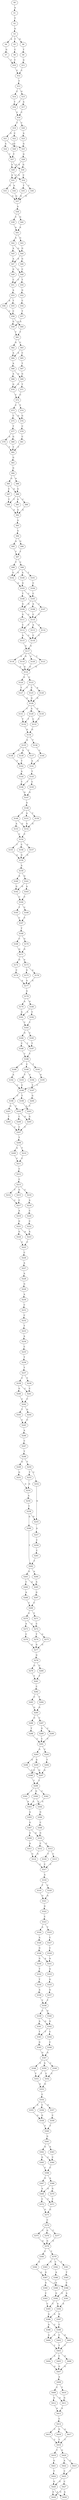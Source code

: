 strict digraph  {
	S0 -> S1 [ label = A ];
	S1 -> S2 [ label = T ];
	S2 -> S3 [ label = G ];
	S3 -> S4 [ label = A ];
	S3 -> S5 [ label = T ];
	S3 -> S6 [ label = G ];
	S4 -> S7 [ label = G ];
	S5 -> S8 [ label = C ];
	S6 -> S9 [ label = T ];
	S7 -> S10 [ label = T ];
	S8 -> S10 [ label = T ];
	S9 -> S11 [ label = G ];
	S10 -> S12 [ label = C ];
	S11 -> S12 [ label = C ];
	S12 -> S13 [ label = T ];
	S13 -> S14 [ label = C ];
	S13 -> S15 [ label = G ];
	S14 -> S16 [ label = T ];
	S15 -> S17 [ label = A ];
	S15 -> S16 [ label = T ];
	S16 -> S18 [ label = C ];
	S17 -> S18 [ label = C ];
	S18 -> S19 [ label = T ];
	S18 -> S20 [ label = C ];
	S19 -> S21 [ label = G ];
	S19 -> S22 [ label = C ];
	S20 -> S23 [ label = A ];
	S21 -> S24 [ label = A ];
	S21 -> S25 [ label = G ];
	S22 -> S26 [ label = C ];
	S23 -> S25 [ label = G ];
	S24 -> S27 [ label = T ];
	S25 -> S28 [ label = G ];
	S26 -> S27 [ label = T ];
	S27 -> S29 [ label = A ];
	S27 -> S30 [ label = G ];
	S28 -> S29 [ label = A ];
	S28 -> S30 [ label = G ];
	S29 -> S31 [ label = A ];
	S29 -> S32 [ label = C ];
	S30 -> S32 [ label = C ];
	S30 -> S31 [ label = A ];
	S31 -> S33 [ label = G ];
	S31 -> S34 [ label = A ];
	S32 -> S35 [ label = T ];
	S32 -> S36 [ label = C ];
	S33 -> S37 [ label = G ];
	S34 -> S37 [ label = G ];
	S35 -> S37 [ label = G ];
	S36 -> S37 [ label = G ];
	S37 -> S38 [ label = A ];
	S38 -> S39 [ label = C ];
	S38 -> S40 [ label = G ];
	S39 -> S41 [ label = A ];
	S40 -> S41 [ label = A ];
	S41 -> S42 [ label = A ];
	S41 -> S43 [ label = G ];
	S42 -> S44 [ label = G ];
	S42 -> S45 [ label = A ];
	S43 -> S44 [ label = G ];
	S44 -> S46 [ label = G ];
	S44 -> S47 [ label = A ];
	S45 -> S47 [ label = A ];
	S46 -> S48 [ label = C ];
	S47 -> S48 [ label = C ];
	S47 -> S49 [ label = G ];
	S48 -> S50 [ label = T ];
	S48 -> S51 [ label = C ];
	S49 -> S51 [ label = C ];
	S50 -> S52 [ label = G ];
	S51 -> S53 [ label = A ];
	S52 -> S54 [ label = C ];
	S53 -> S55 [ label = T ];
	S53 -> S56 [ label = A ];
	S54 -> S57 [ label = T ];
	S55 -> S58 [ label = C ];
	S56 -> S58 [ label = C ];
	S57 -> S59 [ label = G ];
	S58 -> S60 [ label = A ];
	S58 -> S59 [ label = G ];
	S59 -> S61 [ label = T ];
	S60 -> S61 [ label = T ];
	S61 -> S62 [ label = G ];
	S61 -> S63 [ label = C ];
	S62 -> S64 [ label = A ];
	S63 -> S65 [ label = C ];
	S63 -> S64 [ label = A ];
	S64 -> S66 [ label = A ];
	S65 -> S67 [ label = T ];
	S66 -> S68 [ label = A ];
	S66 -> S69 [ label = G ];
	S67 -> S69 [ label = G ];
	S68 -> S70 [ label = G ];
	S69 -> S71 [ label = T ];
	S69 -> S70 [ label = G ];
	S70 -> S72 [ label = C ];
	S71 -> S72 [ label = C ];
	S72 -> S73 [ label = C ];
	S72 -> S74 [ label = T ];
	S73 -> S75 [ label = C ];
	S73 -> S76 [ label = G ];
	S74 -> S76 [ label = G ];
	S75 -> S77 [ label = T ];
	S76 -> S78 [ label = C ];
	S77 -> S79 [ label = A ];
	S77 -> S80 [ label = G ];
	S78 -> S81 [ label = C ];
	S79 -> S82 [ label = T ];
	S80 -> S82 [ label = T ];
	S81 -> S82 [ label = T ];
	S82 -> S83 [ label = G ];
	S83 -> S84 [ label = G ];
	S84 -> S85 [ label = G ];
	S84 -> S86 [ label = A ];
	S85 -> S87 [ label = C ];
	S85 -> S88 [ label = G ];
	S86 -> S88 [ label = G ];
	S87 -> S89 [ label = T ];
	S88 -> S90 [ label = C ];
	S88 -> S89 [ label = T ];
	S88 -> S91 [ label = G ];
	S89 -> S92 [ label = A ];
	S90 -> S92 [ label = A ];
	S91 -> S92 [ label = A ];
	S92 -> S93 [ label = A ];
	S93 -> S94 [ label = G ];
	S94 -> S95 [ label = A ];
	S94 -> S96 [ label = G ];
	S95 -> S97 [ label = T ];
	S96 -> S97 [ label = T ];
	S97 -> S98 [ label = C ];
	S97 -> S99 [ label = T ];
	S98 -> S100 [ label = A ];
	S98 -> S101 [ label = T ];
	S98 -> S102 [ label = G ];
	S99 -> S102 [ label = G ];
	S100 -> S103 [ label = G ];
	S101 -> S104 [ label = C ];
	S102 -> S103 [ label = G ];
	S103 -> S105 [ label = C ];
	S103 -> S106 [ label = T ];
	S104 -> S105 [ label = C ];
	S105 -> S107 [ label = C ];
	S105 -> S108 [ label = A ];
	S105 -> S109 [ label = G ];
	S106 -> S109 [ label = G ];
	S107 -> S110 [ label = C ];
	S108 -> S110 [ label = C ];
	S109 -> S110 [ label = C ];
	S109 -> S111 [ label = G ];
	S110 -> S112 [ label = C ];
	S110 -> S113 [ label = A ];
	S110 -> S114 [ label = G ];
	S111 -> S112 [ label = C ];
	S112 -> S115 [ label = A ];
	S112 -> S116 [ label = C ];
	S113 -> S116 [ label = C ];
	S114 -> S116 [ label = C ];
	S115 -> S117 [ label = A ];
	S116 -> S117 [ label = A ];
	S117 -> S118 [ label = A ];
	S117 -> S119 [ label = G ];
	S117 -> S120 [ label = C ];
	S117 -> S121 [ label = T ];
	S118 -> S122 [ label = G ];
	S119 -> S122 [ label = G ];
	S120 -> S122 [ label = G ];
	S121 -> S122 [ label = G ];
	S122 -> S123 [ label = C ];
	S122 -> S124 [ label = G ];
	S123 -> S125 [ label = C ];
	S123 -> S126 [ label = A ];
	S123 -> S127 [ label = T ];
	S124 -> S127 [ label = T ];
	S125 -> S128 [ label = G ];
	S126 -> S128 [ label = G ];
	S127 -> S128 [ label = G ];
	S128 -> S129 [ label = A ];
	S128 -> S130 [ label = G ];
	S128 -> S131 [ label = C ];
	S129 -> S132 [ label = T ];
	S129 -> S133 [ label = C ];
	S130 -> S133 [ label = C ];
	S131 -> S132 [ label = T ];
	S132 -> S134 [ label = G ];
	S133 -> S134 [ label = G ];
	S134 -> S135 [ label = A ];
	S134 -> S136 [ label = T ];
	S135 -> S137 [ label = T ];
	S135 -> S138 [ label = G ];
	S135 -> S139 [ label = A ];
	S136 -> S140 [ label = C ];
	S137 -> S141 [ label = A ];
	S138 -> S142 [ label = T ];
	S139 -> S142 [ label = T ];
	S140 -> S141 [ label = A ];
	S141 -> S143 [ label = T ];
	S142 -> S144 [ label = A ];
	S143 -> S145 [ label = C ];
	S143 -> S146 [ label = T ];
	S144 -> S146 [ label = T ];
	S145 -> S147 [ label = G ];
	S146 -> S147 [ label = G ];
	S147 -> S148 [ label = G ];
	S148 -> S149 [ label = C ];
	S148 -> S150 [ label = T ];
	S148 -> S151 [ label = A ];
	S149 -> S152 [ label = G ];
	S149 -> S153 [ label = A ];
	S150 -> S152 [ label = G ];
	S151 -> S152 [ label = G ];
	S152 -> S154 [ label = C ];
	S153 -> S154 [ label = C ];
	S154 -> S155 [ label = T ];
	S154 -> S156 [ label = C ];
	S154 -> S157 [ label = G ];
	S155 -> S158 [ label = G ];
	S156 -> S158 [ label = G ];
	S157 -> S158 [ label = G ];
	S158 -> S159 [ label = A ];
	S159 -> S160 [ label = A ];
	S159 -> S161 [ label = G ];
	S160 -> S162 [ label = G ];
	S161 -> S163 [ label = A ];
	S161 -> S162 [ label = G ];
	S162 -> S164 [ label = C ];
	S163 -> S164 [ label = C ];
	S164 -> S165 [ label = T ];
	S164 -> S166 [ label = C ];
	S165 -> S167 [ label = C ];
	S166 -> S167 [ label = C ];
	S167 -> S168 [ label = T ];
	S168 -> S169 [ label = C ];
	S168 -> S170 [ label = G ];
	S169 -> S171 [ label = G ];
	S170 -> S171 [ label = G ];
	S171 -> S172 [ label = G ];
	S171 -> S173 [ label = A ];
	S172 -> S174 [ label = C ];
	S173 -> S175 [ label = G ];
	S173 -> S176 [ label = A ];
	S174 -> S177 [ label = A ];
	S175 -> S177 [ label = A ];
	S176 -> S177 [ label = A ];
	S177 -> S178 [ label = G ];
	S178 -> S179 [ label = A ];
	S178 -> S180 [ label = G ];
	S179 -> S181 [ label = A ];
	S180 -> S182 [ label = C ];
	S180 -> S181 [ label = A ];
	S181 -> S183 [ label = T ];
	S182 -> S183 [ label = T ];
	S183 -> S184 [ label = G ];
	S183 -> S185 [ label = C ];
	S184 -> S186 [ label = C ];
	S184 -> S187 [ label = T ];
	S185 -> S187 [ label = T ];
	S186 -> S188 [ label = T ];
	S187 -> S188 [ label = T ];
	S188 -> S189 [ label = G ];
	S188 -> S190 [ label = C ];
	S188 -> S191 [ label = T ];
	S189 -> S192 [ label = A ];
	S190 -> S193 [ label = T ];
	S190 -> S194 [ label = C ];
	S191 -> S195 [ label = G ];
	S192 -> S196 [ label = C ];
	S193 -> S196 [ label = C ];
	S194 -> S197 [ label = T ];
	S195 -> S196 [ label = C ];
	S196 -> S198 [ label = C ];
	S196 -> S199 [ label = T ];
	S197 -> S200 [ label = G ];
	S198 -> S201 [ label = G ];
	S198 -> S202 [ label = T ];
	S199 -> S203 [ label = A ];
	S200 -> S202 [ label = T ];
	S201 -> S204 [ label = T ];
	S202 -> S205 [ label = G ];
	S202 -> S206 [ label = C ];
	S203 -> S205 [ label = G ];
	S204 -> S207 [ label = C ];
	S205 -> S207 [ label = C ];
	S206 -> S207 [ label = C ];
	S207 -> S208 [ label = T ];
	S208 -> S209 [ label = A ];
	S208 -> S210 [ label = T ];
	S209 -> S211 [ label = C ];
	S210 -> S211 [ label = C ];
	S211 -> S212 [ label = C ];
	S212 -> S213 [ label = C ];
	S213 -> S214 [ label = T ];
	S213 -> S215 [ label = G ];
	S213 -> S216 [ label = C ];
	S214 -> S217 [ label = C ];
	S215 -> S217 [ label = C ];
	S216 -> S218 [ label = A ];
	S217 -> S219 [ label = A ];
	S218 -> S220 [ label = C ];
	S219 -> S221 [ label = G ];
	S220 -> S222 [ label = C ];
	S221 -> S223 [ label = A ];
	S221 -> S224 [ label = G ];
	S222 -> S223 [ label = A ];
	S223 -> S225 [ label = C ];
	S224 -> S225 [ label = C ];
	S225 -> S226 [ label = C ];
	S226 -> S227 [ label = A ];
	S227 -> S228 [ label = A ];
	S228 -> S229 [ label = G ];
	S229 -> S230 [ label = A ];
	S230 -> S231 [ label = C ];
	S231 -> S232 [ label = C ];
	S232 -> S233 [ label = T ];
	S233 -> S234 [ label = A ];
	S234 -> S235 [ label = C ];
	S235 -> S236 [ label = T ];
	S236 -> S237 [ label = T ];
	S237 -> S238 [ label = C ];
	S237 -> S239 [ label = T ];
	S238 -> S240 [ label = G ];
	S238 -> S241 [ label = C ];
	S239 -> S241 [ label = C ];
	S240 -> S242 [ label = C ];
	S241 -> S242 [ label = C ];
	S242 -> S243 [ label = T ];
	S242 -> S244 [ label = G ];
	S243 -> S245 [ label = C ];
	S244 -> S245 [ label = C ];
	S245 -> S246 [ label = A ];
	S246 -> S247 [ label = C ];
	S247 -> S248 [ label = T ];
	S248 -> S249 [ label = G ];
	S248 -> S250 [ label = T ];
	S249 -> S251 [ label = G ];
	S250 -> S252 [ label = C ];
	S250 -> S253 [ label = T ];
	S251 -> S254 [ label = G ];
	S252 -> S255 [ label = G ];
	S253 -> S254 [ label = G ];
	S254 -> S256 [ label = A ];
	S255 -> S257 [ label = A ];
	S256 -> S258 [ label = T ];
	S257 -> S259 [ label = C ];
	S258 -> S255 [ label = G ];
	S258 -> S260 [ label = G ];
	S259 -> S261 [ label = C ];
	S260 -> S262 [ label = T ];
	S261 -> S262 [ label = T ];
	S262 -> S263 [ label = G ];
	S262 -> S264 [ label = A ];
	S263 -> S265 [ label = A ];
	S263 -> S266 [ label = C ];
	S264 -> S265 [ label = A ];
	S265 -> S267 [ label = G ];
	S266 -> S268 [ label = A ];
	S267 -> S269 [ label = C ];
	S268 -> S269 [ label = C ];
	S269 -> S270 [ label = C ];
	S269 -> S271 [ label = T ];
	S270 -> S272 [ label = C ];
	S270 -> S273 [ label = A ];
	S271 -> S272 [ label = C ];
	S272 -> S274 [ label = T ];
	S272 -> S275 [ label = G ];
	S273 -> S276 [ label = C ];
	S274 -> S277 [ label = G ];
	S275 -> S277 [ label = G ];
	S276 -> S277 [ label = G ];
	S277 -> S278 [ label = G ];
	S278 -> S279 [ label = G ];
	S278 -> S280 [ label = C ];
	S279 -> S281 [ label = T ];
	S280 -> S281 [ label = T ];
	S281 -> S282 [ label = C ];
	S282 -> S283 [ label = C ];
	S282 -> S284 [ label = T ];
	S283 -> S285 [ label = G ];
	S284 -> S285 [ label = G ];
	S285 -> S286 [ label = G ];
	S285 -> S287 [ label = C ];
	S286 -> S288 [ label = T ];
	S287 -> S289 [ label = G ];
	S287 -> S290 [ label = C ];
	S288 -> S291 [ label = C ];
	S289 -> S291 [ label = C ];
	S290 -> S291 [ label = C ];
	S291 -> S292 [ label = C ];
	S291 -> S293 [ label = A ];
	S292 -> S294 [ label = T ];
	S293 -> S295 [ label = G ];
	S293 -> S296 [ label = A ];
	S294 -> S297 [ label = G ];
	S295 -> S298 [ label = C ];
	S295 -> S297 [ label = G ];
	S296 -> S297 [ label = G ];
	S297 -> S299 [ label = T ];
	S298 -> S299 [ label = T ];
	S299 -> S300 [ label = G ];
	S299 -> S301 [ label = T ];
	S299 -> S302 [ label = C ];
	S300 -> S303 [ label = A ];
	S300 -> S304 [ label = C ];
	S301 -> S303 [ label = A ];
	S302 -> S303 [ label = A ];
	S303 -> S305 [ label = A ];
	S304 -> S306 [ label = G ];
	S305 -> S307 [ label = G ];
	S306 -> S308 [ label = C ];
	S307 -> S309 [ label = A ];
	S307 -> S310 [ label = G ];
	S308 -> S310 [ label = G ];
	S309 -> S311 [ label = A ];
	S310 -> S312 [ label = C ];
	S310 -> S313 [ label = G ];
	S311 -> S314 [ label = G ];
	S312 -> S314 [ label = G ];
	S313 -> S315 [ label = C ];
	S313 -> S316 [ label = T ];
	S314 -> S317 [ label = C ];
	S315 -> S317 [ label = C ];
	S316 -> S317 [ label = C ];
	S317 -> S318 [ label = A ];
	S318 -> S319 [ label = T ];
	S318 -> S320 [ label = C ];
	S319 -> S321 [ label = G ];
	S320 -> S321 [ label = G ];
	S321 -> S322 [ label = G ];
	S322 -> S323 [ label = C ];
	S323 -> S324 [ label = A ];
	S323 -> S325 [ label = T ];
	S324 -> S326 [ label = A ];
	S325 -> S327 [ label = C ];
	S326 -> S328 [ label = G ];
	S327 -> S329 [ label = C ];
	S328 -> S330 [ label = G ];
	S328 -> S331 [ label = A ];
	S329 -> S331 [ label = A ];
	S330 -> S332 [ label = T ];
	S331 -> S333 [ label = A ];
	S332 -> S334 [ label = T ];
	S333 -> S335 [ label = G ];
	S334 -> S336 [ label = A ];
	S335 -> S337 [ label = G ];
	S336 -> S338 [ label = T ];
	S337 -> S338 [ label = T ];
	S338 -> S339 [ label = C ];
	S338 -> S340 [ label = G ];
	S339 -> S341 [ label = A ];
	S339 -> S342 [ label = G ];
	S340 -> S342 [ label = G ];
	S341 -> S343 [ label = T ];
	S342 -> S343 [ label = T ];
	S342 -> S344 [ label = C ];
	S343 -> S345 [ label = G ];
	S344 -> S346 [ label = C ];
	S345 -> S347 [ label = G ];
	S346 -> S347 [ label = G ];
	S347 -> S348 [ label = G ];
	S347 -> S349 [ label = C ];
	S347 -> S350 [ label = A ];
	S348 -> S351 [ label = T ];
	S349 -> S352 [ label = C ];
	S350 -> S352 [ label = C ];
	S350 -> S351 [ label = T ];
	S351 -> S353 [ label = G ];
	S352 -> S353 [ label = G ];
	S353 -> S354 [ label = C ];
	S354 -> S355 [ label = A ];
	S354 -> S356 [ label = C ];
	S354 -> S357 [ label = G ];
	S355 -> S358 [ label = G ];
	S356 -> S358 [ label = G ];
	S357 -> S359 [ label = C ];
	S358 -> S360 [ label = T ];
	S359 -> S360 [ label = T ];
	S360 -> S361 [ label = G ];
	S361 -> S362 [ label = G ];
	S361 -> S363 [ label = A ];
	S362 -> S364 [ label = C ];
	S362 -> S365 [ label = G ];
	S363 -> S364 [ label = C ];
	S364 -> S366 [ label = C ];
	S365 -> S366 [ label = C ];
	S366 -> S367 [ label = G ];
	S366 -> S368 [ label = A ];
	S367 -> S369 [ label = A ];
	S368 -> S369 [ label = A ];
	S368 -> S370 [ label = G ];
	S369 -> S371 [ label = T ];
	S369 -> S372 [ label = C ];
	S370 -> S371 [ label = T ];
	S371 -> S373 [ label = G ];
	S372 -> S373 [ label = G ];
	S373 -> S374 [ label = C ];
	S374 -> S375 [ label = C ];
	S374 -> S376 [ label = G ];
	S374 -> S377 [ label = T ];
	S375 -> S378 [ label = G ];
	S376 -> S378 [ label = G ];
	S377 -> S378 [ label = G ];
	S378 -> S379 [ label = T ];
	S378 -> S380 [ label = C ];
	S379 -> S381 [ label = T ];
	S379 -> S382 [ label = C ];
	S379 -> S383 [ label = G ];
	S380 -> S384 [ label = A ];
	S381 -> S385 [ label = T ];
	S382 -> S386 [ label = A ];
	S383 -> S387 [ label = G ];
	S384 -> S387 [ label = G ];
	S385 -> S388 [ label = C ];
	S386 -> S389 [ label = A ];
	S387 -> S388 [ label = C ];
	S387 -> S390 [ label = G ];
	S388 -> S391 [ label = A ];
	S388 -> S392 [ label = G ];
	S389 -> S392 [ label = G ];
	S390 -> S393 [ label = C ];
	S391 -> S394 [ label = A ];
	S392 -> S394 [ label = A ];
	S392 -> S395 [ label = C ];
	S393 -> S395 [ label = C ];
	S394 -> S396 [ label = A ];
	S394 -> S397 [ label = G ];
	S395 -> S396 [ label = A ];
	S396 -> S398 [ label = A ];
	S396 -> S399 [ label = C ];
	S397 -> S399 [ label = C ];
	S398 -> S400 [ label = A ];
	S399 -> S400 [ label = A ];
	S399 -> S401 [ label = G ];
	S399 -> S402 [ label = C ];
	S400 -> S403 [ label = T ];
	S401 -> S403 [ label = T ];
	S402 -> S403 [ label = T ];
	S403 -> S404 [ label = A ];
	S403 -> S405 [ label = C ];
	S403 -> S406 [ label = G ];
	S404 -> S407 [ label = G ];
	S405 -> S407 [ label = G ];
	S406 -> S407 [ label = G ];
	S407 -> S408 [ label = A ];
	S408 -> S409 [ label = C ];
	S408 -> S410 [ label = T ];
	S409 -> S411 [ label = G ];
	S409 -> S412 [ label = A ];
	S410 -> S411 [ label = G ];
	S411 -> S413 [ label = A ];
	S412 -> S413 [ label = A ];
	S413 -> S414 [ label = C ];
	S414 -> S415 [ label = C ];
	S414 -> S416 [ label = G ];
	S414 -> S417 [ label = A ];
	S415 -> S418 [ label = T ];
	S416 -> S418 [ label = T ];
	S417 -> S418 [ label = T ];
	S418 -> S419 [ label = T ];
	S418 -> S420 [ label = G ];
	S419 -> S421 [ label = G ];
	S420 -> S422 [ label = A ];
	S420 -> S423 [ label = C ];
	S421 -> S424 [ label = T ];
	S422 -> S425 [ label = C ];
	S423 -> S425 [ label = C ];
	S424 -> S426 [ label = G ];
	S425 -> S426 [ label = G ];
	S425 -> S427 [ label = C ];
	S426 -> S428 [ label = G ];
	S426 -> S429 [ label = A ];
	S427 -> S429 [ label = A ];
	S427 -> S428 [ label = G ];
}
